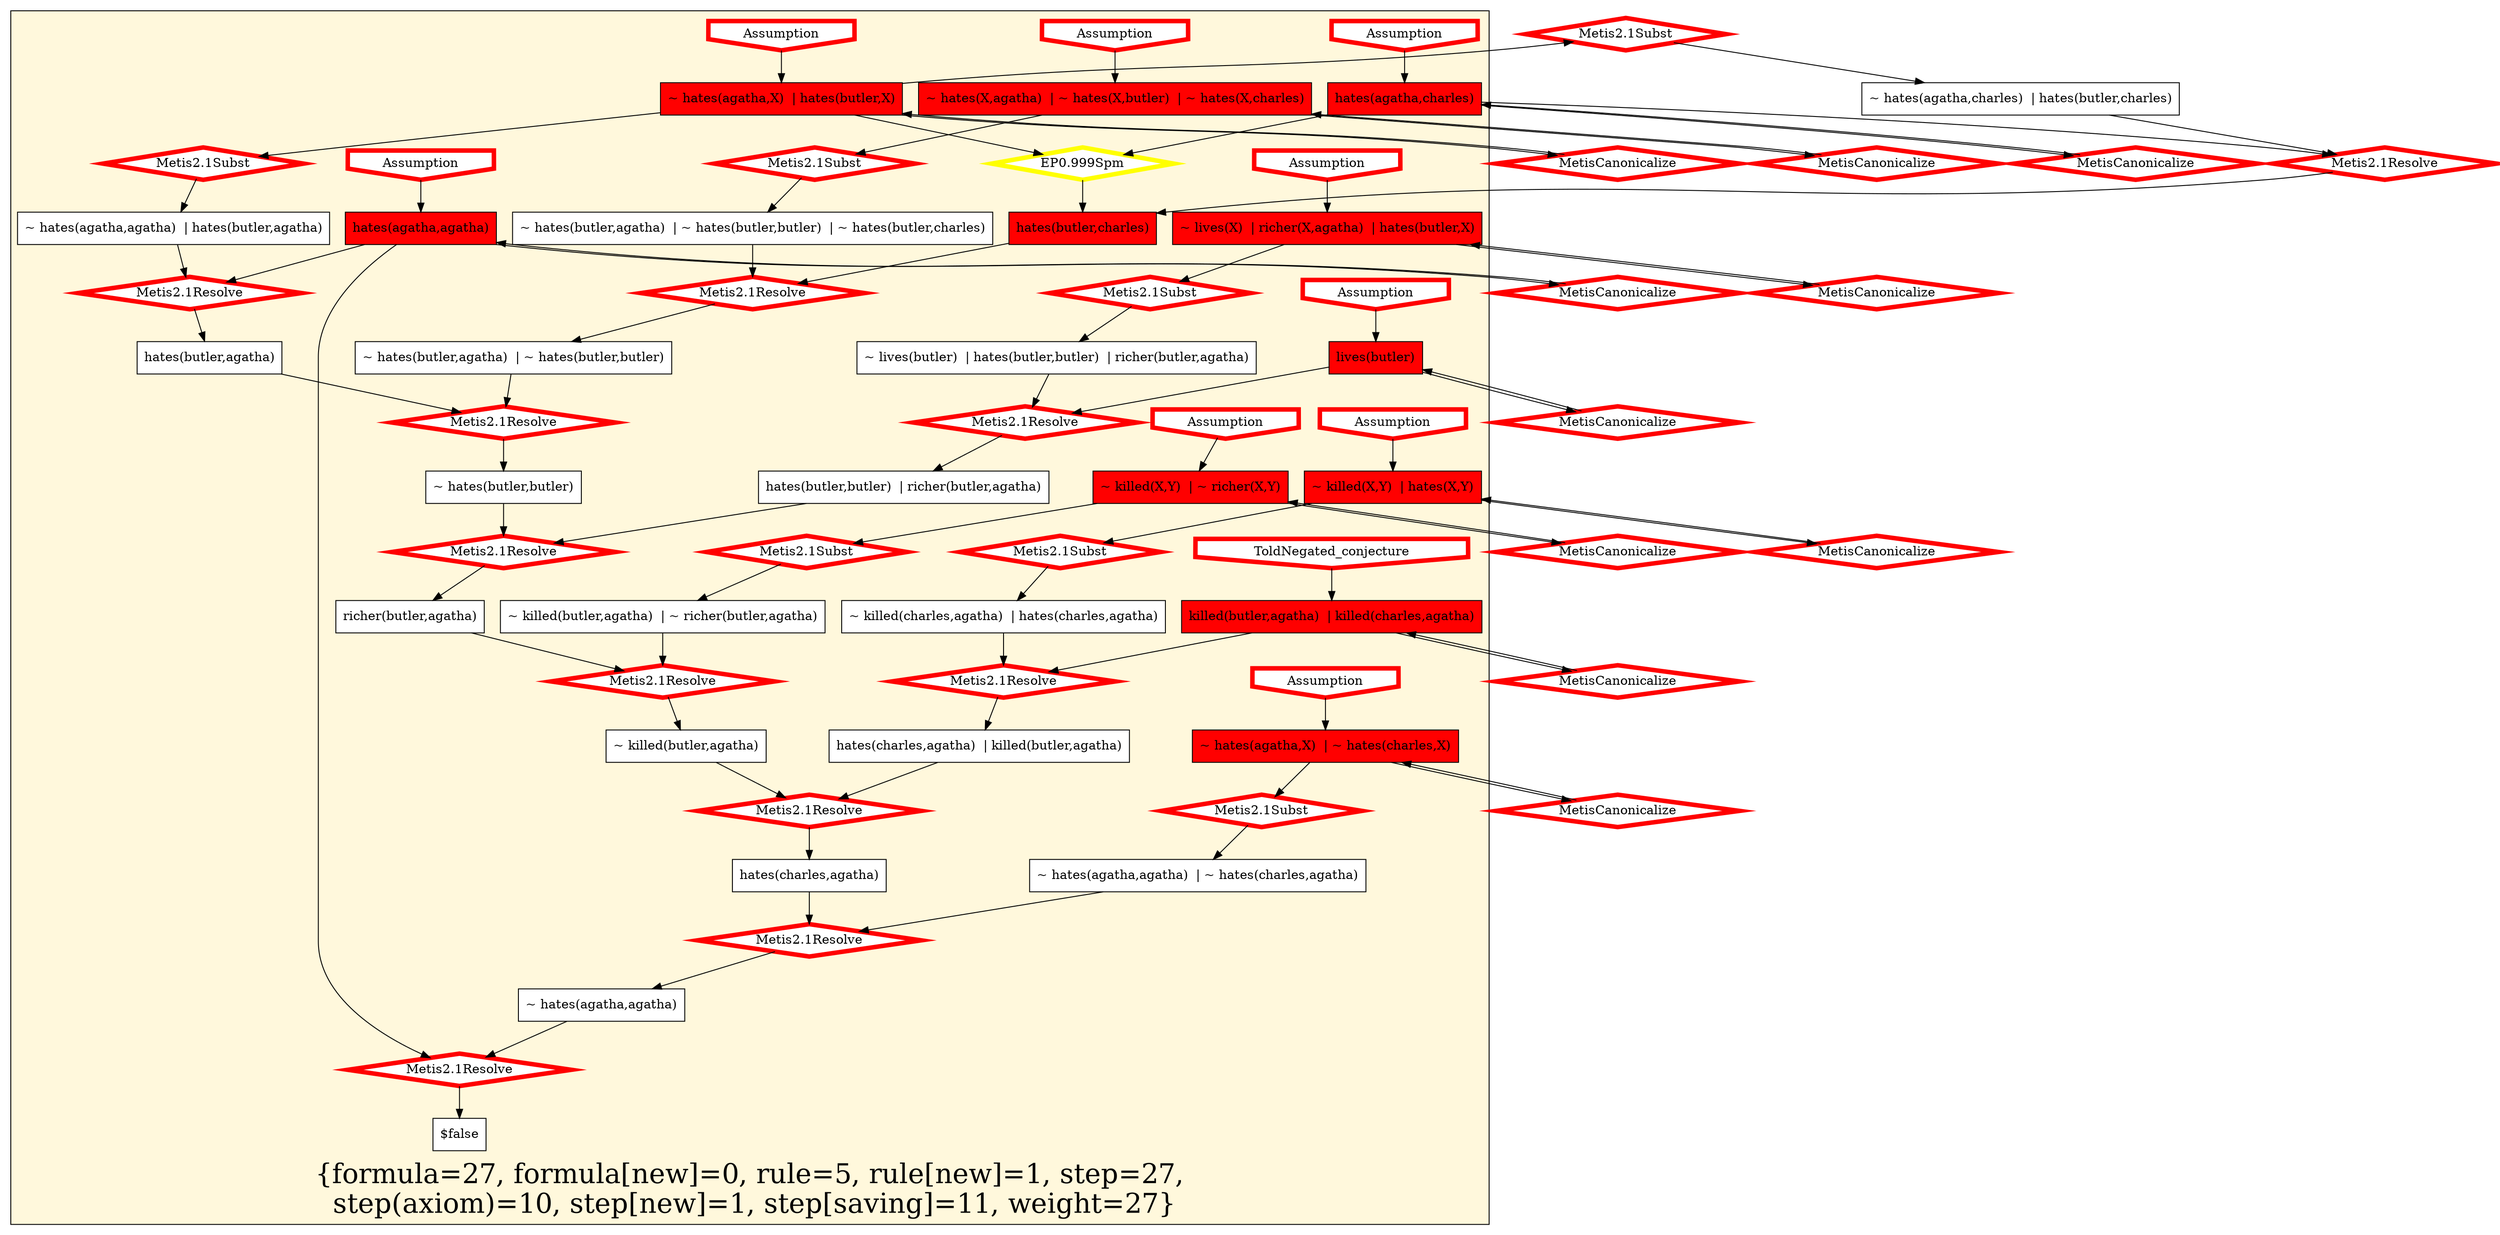 digraph g 
{  
  "x_338" [ URL="http://inference-web.org/proofs/tptp/Solutions/PUZ/PUZ001-1/Metis---2.2/answer.owl#ns_refute_0_19_conclusion" color="black" shape="box" label="hates(agatha,agatha)" fillcolor="red" style="filled"  ];
  "x_234" [ URL="http://inference-web.org/proofs/tptp/Solutions/PUZ/PUZ001-1/Metis---2.2/answer.owl#ns_prove_neither_charles_nor_butler_did_it_conclusion" color="black" shape="box" label="killed(butler,agatha)  | killed(charles,agatha)" fillcolor="red" style="filled"  ];
  "x_300" [ URL="http://inference-web.org/proofs/tptp/Solutions/PUZ/PUZ001-1/Metis---2.2/answer.owl#ns_same_hates_conclusion" color="black" shape="box" label="~ hates(agatha,X)  | hates(butler,X)" fillcolor="red" style="filled"  ];
  "x_283" [ URL="http://inference-web.org/proofs/tptp/Solutions/PUZ/PUZ001-1/Metis---2.2/answer.owl#ns_refute_0_16_conclusion" color="black" shape="box" label="~ hates(X,agatha)  | ~ hates(X,butler)  | ~ hates(X,charles)" fillcolor="red" style="filled"  ];
  "x_279" [ URL="http://inference-web.org/proofs/tptp/Solutions/PUZ/PUZ001-1/Metis---2.2/answer.owl#ns_refute_0_11_conclusion" color="black" shape="box" label="hates(butler,butler)  | richer(butler,agatha)" fillcolor="white" style="filled"  ];
  "x_299" [ URL="http://inference-web.org/proofs/tptp/Solutions/PUZ/PUZ001-1/Metis---2.2/answer.owl#ns_different_hates_conclusion" color="black" shape="box" label="~ hates(agatha,X)  | ~ hates(charles,X)" fillcolor="red" style="filled"  ];
  "x_328" [ URL="http://inference-web.org/proofs/tptp/Solutions/PUZ/PUZ001-1/Metis---2.2/answer.owl#ns_butler_conclusion" color="black" shape="box" label="lives(butler)" fillcolor="red" style="filled"  ];
  "x_309" [ URL="http://inference-web.org/proofs/tptp/Solutions/PUZ/PUZ001-1/Metis---2.2/answer.owl#ns_refute_0_27_conclusion" color="black" shape="box" label="$false" fillcolor="white" style="filled"  ];
  "x_240" [ URL="http://inference-web.org/proofs/tptp/Solutions/PUZ/PUZ001-1/Metis---2.2/answer.owl#ns_refute_0_7_conclusion" color="black" shape="box" label="~ killed(butler,agatha)  | ~ richer(butler,agatha)" fillcolor="white" style="filled"  ];
  "x_241" [ URL="http://inference-web.org/proofs/tptp/Solutions/PUZ/PUZ001-1/Metis---2.2/answer.owl#ns_refute_0_4_conclusion" color="black" shape="box" label="~ killed(charles,agatha)  | hates(charles,agatha)" fillcolor="white" style="filled"  ];
  "x_355" [ URL="http://inference-web.org/proofs/tptp/Solutions/PUZ/PUZ001-1/Metis---2.2/answer.owl#ns_agatha_hates_charles_conclusion" color="black" shape="box" label="hates(agatha,charles)" fillcolor="red" style="filled"  ];
  "x_307" [ URL="http://inference-web.org/proofs/tptp/Solutions/PUZ/PUZ001-1/Metis---2.2/answer.owl#ns_refute_0_1_conclusion" color="black" shape="box" label="~ hates(agatha,agatha)  | ~ hates(charles,agatha)" fillcolor="white" style="filled"  ];
  "x_244" [ URL="http://inference-web.org/proofs/tptp/Solutions/PUZ/PUZ001-1/Metis---2.2/answer.owl#ns_refute_0_24_conclusion" color="black" shape="box" label="~ killed(butler,agatha)" fillcolor="white" style="filled"  ];
  "x_283" [ URL="http://inference-web.org/proofs/tptp/Solutions/PUZ/PUZ001-1/Metis---2.2/answer.owl#ns_no_one_hates_everyone_conclusion" color="black" shape="box" label="~ hates(X,agatha)  | ~ hates(X,butler)  | ~ hates(X,charles)" fillcolor="red" style="filled"  ];
  "x_299" [ URL="http://inference-web.org/proofs/tptp/Solutions/PUZ/PUZ001-1/Metis---2.2/answer.owl#ns_refute_0_0_conclusion" color="black" shape="box" label="~ hates(agatha,X)  | ~ hates(charles,X)" fillcolor="red" style="filled"  ];
  "x_311" [ URL="http://inference-web.org/proofs/tptp/Solutions/PUZ/PUZ001-1/Metis---2.2/answer.owl#ns_refute_0_9_conclusion" color="black" shape="box" label="~ lives(X)  | hates(butler,X)  | richer(X,agatha)" fillcolor="red" style="filled"  ];
  "x_247" [ URL="http://inference-web.org/proofs/tptp/Solutions/PUZ/PUZ001-1/Metis---2.2/answer.owl#ns_refute_0_23_conclusion" color="black" shape="box" label="richer(butler,agatha)" fillcolor="white" style="filled"  ];
  "x_315" [ URL="http://inference-web.org/proofs/tptp/Solutions/PUZ/PUZ001-1/Metis---2.2/answer.owl#ns_refute_0_25_conclusion" color="black" shape="box" label="hates(charles,agatha)" fillcolor="white" style="filled"  ];
  "x_328" [ URL="http://inference-web.org/proofs/tptp/Solutions/PUZ/PUZ001-1/Metis---2.2/answer.owl#ns_refute_0_8_conclusion" color="black" shape="box" label="lives(butler)" fillcolor="red" style="filled"  ];
  "x_234" [ URL="http://inference-web.org/proofs/tptp/Solutions/PUZ/PUZ001-1/Metis---2.2/answer.owl#ns_refute_0_2_conclusion" color="black" shape="box" label="killed(butler,agatha)  | killed(charles,agatha)" fillcolor="red" style="filled"  ];
  "x_278" [ URL="http://inference-web.org/proofs/tptp/Solutions/PUZ/PUZ001-1/Metis---2.2/answer.owl#ns_refute_0_21_conclusion" color="black" shape="box" label="hates(butler,agatha)" fillcolor="white" style="filled"  ];
  "x_300" [ URL="http://inference-web.org/proofs/tptp/Solutions/PUZ/PUZ001-1/EP---1.1/answer.owl#ns_10_conclusion" color="black" shape="box" label="hates(butler,X1)  | ~ hates(agatha,X1)" fillcolor="red" style="filled"  ];
  "x_355" [ URL="http://inference-web.org/proofs/tptp/Solutions/PUZ/PUZ001-1/EP---1.1/answer.owl#ns_8_conclusion" color="black" shape="box" label="hates(agatha,charles)" fillcolor="red" style="filled"  ];
  "x_339" [ URL="http://inference-web.org/proofs/tptp/Solutions/PUZ/PUZ001-1/Metis---2.2/answer.owl#ns_refute_0_6_conclusion" color="black" shape="box" label="~ killed(X,Y)  | ~ richer(X,Y)" fillcolor="red" style="filled"  ];
  "x_311" [ URL="http://inference-web.org/proofs/tptp/Solutions/PUZ/PUZ001-1/Metis---2.2/answer.owl#ns_butler_hates_poor_conclusion" color="black" shape="box" label="~ lives(X)  | richer(X,agatha)  | hates(butler,X)" fillcolor="red" style="filled"  ];
  "x_323" [ URL="http://inference-web.org/proofs/tptp/Solutions/PUZ/PUZ001-1/Metis---2.2/answer.owl#ns_refute_0_26_conclusion" color="black" shape="box" label="~ hates(agatha,agatha)" fillcolor="white" style="filled"  ];
  "x_257" [ URL="http://inference-web.org/proofs/tptp/Solutions/PUZ/PUZ001-1/Metis---2.2/answer.owl#ns_refute_0_17_conclusion" color="black" shape="box" label="~ hates(butler,agatha)  | ~ hates(butler,butler)  | ~ hates(butler,charles)" fillcolor="white" style="filled"  ];
  "x_338" [ URL="http://inference-web.org/proofs/tptp/Solutions/PUZ/PUZ001-1/Metis---2.2/answer.owl#ns_agatha_hates_agatha_conclusion" color="black" shape="box" label="hates(agatha,agatha)" fillcolor="red" style="filled"  ];
  "x_327" [ URL="http://inference-web.org/proofs/tptp/Solutions/PUZ/PUZ001-1/Metis---2.2/answer.owl#ns_refute_0_10_conclusion" color="black" shape="box" label="~ lives(butler)  | hates(butler,butler)  | richer(butler,agatha)" fillcolor="white" style="filled"  ];
  "x_355" [ URL="http://inference-web.org/proofs/tptp/Solutions/PUZ/PUZ001-1/Metis---2.2/answer.owl#ns_refute_0_12_conclusion" color="black" shape="box" label="hates(agatha,charles)" fillcolor="red" style="filled"  ];
  "x_310" [ URL="http://inference-web.org/proofs/tptp/Solutions/PUZ/PUZ001-1/Metis---2.2/answer.owl#ns_refute_0_5_conclusion" color="black" shape="box" label="hates(charles,agatha)  | killed(butler,agatha)" fillcolor="white" style="filled"  ];
  "x_263" [ URL="http://inference-web.org/proofs/tptp/Solutions/PUZ/PUZ001-1/Metis---2.2/answer.owl#ns_refute_0_20_conclusion" color="black" shape="box" label="~ hates(agatha,agatha)  | hates(butler,agatha)" fillcolor="white" style="filled"  ];
  "x_359" [ URL="http://inference-web.org/proofs/tptp/Solutions/PUZ/PUZ001-1/EP---1.1/answer.owl#ns_15_conclusion" color="black" shape="box" label="hates(butler,charles)" fillcolor="red" style="filled"  ];
  "x_266" [ URL="http://inference-web.org/proofs/tptp/Solutions/PUZ/PUZ001-1/Metis---2.2/answer.owl#ns_killer_hates_victim_conclusion" color="black" shape="box" label="~ killed(X,Y)  | hates(X,Y)" fillcolor="red" style="filled"  ];
  "x_359" [ URL="http://inference-web.org/proofs/tptp/Solutions/PUZ/PUZ001-1/Metis---2.2/answer.owl#ns_refute_0_15_conclusion" color="black" shape="box" label="hates(butler,charles)" fillcolor="red" style="filled"  ];
  "x_266" [ URL="http://inference-web.org/proofs/tptp/Solutions/PUZ/PUZ001-1/Metis---2.2/answer.owl#ns_refute_0_3_conclusion" color="black" shape="box" label="~ killed(X,Y)  | hates(X,Y)" fillcolor="red" style="filled"  ];
  "x_363" [ URL="http://inference-web.org/proofs/tptp/Solutions/PUZ/PUZ001-1/Metis---2.2/answer.owl#ns_refute_0_22_conclusion" color="black" shape="box" label="~ hates(butler,butler)" fillcolor="white" style="filled"  ];
  "x_300" [ URL="http://inference-web.org/proofs/tptp/Solutions/PUZ/PUZ001-1/Metis---2.2/answer.owl#ns_refute_0_13_conclusion" color="black" shape="box" label="~ hates(agatha,X)  | hates(butler,X)" fillcolor="red" style="filled"  ];
  "x_275" [ URL="http://inference-web.org/proofs/tptp/Solutions/PUZ/PUZ001-1/Metis---2.2/answer.owl#ns_refute_0_18_conclusion" color="black" shape="box" label="~ hates(butler,agatha)  | ~ hates(butler,butler)" fillcolor="white" style="filled"  ];
  "x_339" [ URL="http://inference-web.org/proofs/tptp/Solutions/PUZ/PUZ001-1/Metis---2.2/answer.owl#ns_poorer_killer_conclusion" color="black" shape="box" label="~ killed(X,Y)  | ~ richer(X,Y)" fillcolor="red" style="filled"  ];
  "x_277" [ URL="http://inference-web.org/proofs/tptp/Solutions/PUZ/PUZ001-1/Metis---2.2/answer.owl#ns_refute_0_14_conclusion" color="black" shape="box" label="~ hates(agatha,charles)  | hates(butler,charles)" fillcolor="white" style="filled"  ];
  "-7f6e1133:12459e1f3c9:-7bfb" [ URL="http://browser.inference-web.org/iwbrowser/BrowseNodeSet?url=http%3A%2F%2Finference-web.org%2Fproofs%2Ftptp%2FSolutions%2FPUZ%2FPUZ001-1%2FMetis---2.2%2Fanswer.owl%23ns_killer_hates_victim" color="red" shape="invhouse" label="Assumption" fillcolor="white" style="filled" penwidth="5"  ];
  "-7f6e1133:12459e1f3c9:-7bfb" -> "x_266";
  "-7f6e1133:12459e1f3c9:-7c16" [ URL="http://browser.inference-web.org/iwbrowser/BrowseNodeSet?url=http%3A%2F%2Finference-web.org%2Fproofs%2Ftptp%2FSolutions%2FPUZ%2FPUZ001-1%2FMetis---2.2%2Fanswer.owl%23ns_agatha_hates_charles" color="red" shape="invhouse" label="Assumption" fillcolor="white" style="filled" penwidth="5"  ];
  "-7f6e1133:12459e1f3c9:-7c16" -> "x_355";
  "-7f6e1133:12459e1f3c9:-7c3e" [ URL="http://browser.inference-web.org/iwbrowser/BrowseNodeSet?url=http%3A%2F%2Finference-web.org%2Fproofs%2Ftptp%2FSolutions%2FPUZ%2FPUZ001-1%2FMetis---2.2%2Fanswer.owl%23ns_refute_0_1" color="red" shape="diamond" label="Metis2.1Subst" fillcolor="white" style="filled" penwidth="5"  ];
  "-7f6e1133:12459e1f3c9:-7c3e" -> "x_307";
  "x_299" -> "-7f6e1133:12459e1f3c9:-7c3e";
  "-7f6e1133:12459e1f3c9:-7c18" [ URL="http://browser.inference-web.org/iwbrowser/BrowseNodeSet?url=http%3A%2F%2Finference-web.org%2Fproofs%2Ftptp%2FSolutions%2FPUZ%2FPUZ001-1%2FMetis---2.2%2Fanswer.owl%23ns_refute_0_12" color="red" shape="diamond" label="MetisCanonicalize" fillcolor="white" style="filled" penwidth="5"  ];
  "-7f6e1133:12459e1f3c9:-7c18" -> "x_355";
  "x_355" -> "-7f6e1133:12459e1f3c9:-7c18";
  "-7f6e1133:12459e1f3c9:-7c36" [ URL="http://browser.inference-web.org/iwbrowser/BrowseNodeSet?url=http%3A%2F%2Finference-web.org%2Fproofs%2Ftptp%2FSolutions%2FPUZ%2FPUZ001-1%2FMetis---2.2%2Fanswer.owl%23ns_refute_0_24" color="red" shape="diamond" label="Metis2.1Resolve" fillcolor="white" style="filled" penwidth="5"  ];
  "-7f6e1133:12459e1f3c9:-7c36" -> "x_244";
  "x_240" -> "-7f6e1133:12459e1f3c9:-7c36";
  "x_247" -> "-7f6e1133:12459e1f3c9:-7c36";
  "-7f6e1133:12459e1f3c9:-7c08" [ URL="http://browser.inference-web.org/iwbrowser/BrowseNodeSet?url=http%3A%2F%2Finference-web.org%2Fproofs%2Ftptp%2FSolutions%2FPUZ%2FPUZ001-1%2FMetis---2.2%2Fanswer.owl%23ns_refute_0_9" color="red" shape="diamond" label="MetisCanonicalize" fillcolor="white" style="filled" penwidth="5"  ];
  "-7f6e1133:12459e1f3c9:-7c08" -> "x_311";
  "x_311" -> "-7f6e1133:12459e1f3c9:-7c08";
  "-7f6e1133:12459e1f3c9:-7c03" [ URL="http://browser.inference-web.org/iwbrowser/BrowseNodeSet?url=http%3A%2F%2Finference-web.org%2Fproofs%2Ftptp%2FSolutions%2FPUZ%2FPUZ001-1%2FMetis---2.2%2Fanswer.owl%23ns_butler" color="red" shape="invhouse" label="Assumption" fillcolor="white" style="filled" penwidth="5"  ];
  "-7f6e1133:12459e1f3c9:-7c03" -> "x_328";
  "-7f6e1133:12459e1f3c9:-7c0d" [ URL="http://browser.inference-web.org/iwbrowser/BrowseNodeSet?url=http%3A%2F%2Finference-web.org%2Fproofs%2Ftptp%2FSolutions%2FPUZ%2FPUZ001-1%2FMetis---2.2%2Fanswer.owl%23ns_refute_0_11" color="red" shape="diamond" label="Metis2.1Resolve" fillcolor="white" style="filled" penwidth="5"  ];
  "-7f6e1133:12459e1f3c9:-7c0d" -> "x_279";
  "x_327" -> "-7f6e1133:12459e1f3c9:-7c0d";
  "x_328" -> "-7f6e1133:12459e1f3c9:-7c0d";
  "-7f6e1133:12459e1f3c9:-7c06" [ URL="http://browser.inference-web.org/iwbrowser/BrowseNodeSet?url=http%3A%2F%2Finference-web.org%2Fproofs%2Ftptp%2FSolutions%2FPUZ%2FPUZ001-1%2FMetis---2.2%2Fanswer.owl%23ns_butler_hates_poor" color="red" shape="invhouse" label="Assumption" fillcolor="white" style="filled" penwidth="5"  ];
  "-7f6e1133:12459e1f3c9:-7c06" -> "x_311";
  "-7f6e1133:12459e1f3c9:-7c44" [ URL="http://browser.inference-web.org/iwbrowser/BrowseNodeSet?url=http%3A%2F%2Finference-web.org%2Fproofs%2Ftptp%2FSolutions%2FPUZ%2FPUZ001-1%2FMetis---2.2%2Fanswer.owl%23answer" color="red" shape="diamond" label="Metis2.1Resolve" fillcolor="white" style="filled" penwidth="5"  ];
  "-7f6e1133:12459e1f3c9:-7c44" -> "x_309";
  "x_323" -> "-7f6e1133:12459e1f3c9:-7c44";
  "x_338" -> "-7f6e1133:12459e1f3c9:-7c44";
  "-7f6e1133:12459e1f3c9:-7c2e" [ URL="http://browser.inference-web.org/iwbrowser/BrowseNodeSet?url=http%3A%2F%2Finference-web.org%2Fproofs%2Ftptp%2FSolutions%2FPUZ%2FPUZ001-1%2FMetis---2.2%2Fanswer.owl%23ns_refute_0_23" color="red" shape="diamond" label="Metis2.1Resolve" fillcolor="white" style="filled" penwidth="5"  ];
  "-7f6e1133:12459e1f3c9:-7c2e" -> "x_247";
  "x_279" -> "-7f6e1133:12459e1f3c9:-7c2e";
  "x_363" -> "-7f6e1133:12459e1f3c9:-7c2e";
  "-7f6e1133:12459e1f3c9:-7c15" [ URL="http://browser.inference-web.org/iwbrowser/BrowseNodeSet?url=http%3A%2F%2Finference-web.org%2Fproofs%2Ftptp%2FSolutions%2FPUZ%2FPUZ001-1%2FMetis---2.2%2Fanswer.owl%23ns_refute_0_21" color="red" shape="diamond" label="Metis2.1Resolve" fillcolor="white" style="filled" penwidth="5"  ];
  "-7f6e1133:12459e1f3c9:-7c15" -> "x_278";
  "x_263" -> "-7f6e1133:12459e1f3c9:-7c15";
  "x_338" -> "-7f6e1133:12459e1f3c9:-7c15";
  "-7f6e1133:12459e1f3c9:-7c21" [ URL="http://browser.inference-web.org/iwbrowser/BrowseNodeSet?url=http%3A%2F%2Finference-web.org%2Fproofs%2Ftptp%2FSolutions%2FPUZ%2FPUZ001-1%2FMetis---2.2%2Fanswer.owl%23ns_no_one_hates_everyone" color="red" shape="invhouse" label="Assumption" fillcolor="white" style="filled" penwidth="5"  ];
  "-7f6e1133:12459e1f3c9:-7c21" -> "x_283";
  "-7f6e1133:12459e1f3c9:-7c23" [ URL="http://browser.inference-web.org/iwbrowser/BrowseNodeSet?url=http%3A%2F%2Finference-web.org%2Fproofs%2Ftptp%2FSolutions%2FPUZ%2FPUZ001-1%2FMetis---2.2%2Fanswer.owl%23ns_refute_0_16" color="red" shape="diamond" label="MetisCanonicalize" fillcolor="white" style="filled" penwidth="5"  ];
  "-7f6e1133:12459e1f3c9:-7c23" -> "x_283";
  "x_283" -> "-7f6e1133:12459e1f3c9:-7c23";
  "-7f6e1133:12459e1f3c9:-7c3a" [ URL="http://browser.inference-web.org/iwbrowser/BrowseNodeSet?url=http%3A%2F%2Finference-web.org%2Fproofs%2Ftptp%2FSolutions%2FPUZ%2FPUZ001-1%2FMetis---2.2%2Fanswer.owl%23ns_different_hates" color="red" shape="invhouse" label="Assumption" fillcolor="white" style="filled" penwidth="5"  ];
  "-7f6e1133:12459e1f3c9:-7c3a" -> "x_299";
  "-7f6e1133:12459e1f3c9:-7bf8" [ URL="http://browser.inference-web.org/iwbrowser/BrowseNodeSet?url=http%3A%2F%2Finference-web.org%2Fproofs%2Ftptp%2FSolutions%2FPUZ%2FPUZ001-1%2FMetis---2.2%2Fanswer.owl%23ns_prove_neither_charles_nor_butler_did_it" color="red" shape="invhouse" label="ToldNegated_conjecture" fillcolor="white" style="filled" penwidth="5"  ];
  "-7f6e1133:12459e1f3c9:-7bf8" -> "x_234";
  "-7f6e1133:12459e1f3c9:-7c25" [ URL="http://browser.inference-web.org/iwbrowser/BrowseNodeSet?url=http%3A%2F%2Finference-web.org%2Fproofs%2Ftptp%2FSolutions%2FPUZ%2FPUZ001-1%2FMetis---2.2%2Fanswer.owl%23ns_refute_0_17" color="red" shape="diamond" label="Metis2.1Subst" fillcolor="white" style="filled" penwidth="5"  ];
  "-7f6e1133:12459e1f3c9:-7c25" -> "x_257";
  "x_283" -> "-7f6e1133:12459e1f3c9:-7c25";
  "-7f6e1133:12459e1f3c9:-7c3c" [ URL="http://browser.inference-web.org/iwbrowser/BrowseNodeSet?url=http%3A%2F%2Finference-web.org%2Fproofs%2Ftptp%2FSolutions%2FPUZ%2FPUZ001-1%2FMetis---2.2%2Fanswer.owl%23ns_refute_0_0" color="red" shape="diamond" label="MetisCanonicalize" fillcolor="white" style="filled" penwidth="5"  ];
  "-7f6e1133:12459e1f3c9:-7c3c" -> "x_299";
  "x_299" -> "-7f6e1133:12459e1f3c9:-7c3c";
  "-7f6e1133:12459e1f3c9:-7c19" [ URL="http://browser.inference-web.org/iwbrowser/BrowseNodeSet?url=http%3A%2F%2Finference-web.org%2Fproofs%2Ftptp%2FSolutions%2FPUZ%2FPUZ001-1%2FMetis---2.2%2Fanswer.owl%23ns_same_hates" color="red" shape="invhouse" label="Assumption" fillcolor="white" style="filled" penwidth="5"  ];
  "-7f6e1133:12459e1f3c9:-7c19" -> "x_300";
  "-7f6e1133:12459e1f3c9:-7c33" [ URL="http://browser.inference-web.org/iwbrowser/BrowseNodeSet?url=http%3A%2F%2Finference-web.org%2Fproofs%2Ftptp%2FSolutions%2FPUZ%2FPUZ001-1%2FMetis---2.2%2Fanswer.owl%23ns_refute_0_7" color="red" shape="diamond" label="Metis2.1Subst" fillcolor="white" style="filled" penwidth="5"  ];
  "-7f6e1133:12459e1f3c9:-7c33" -> "x_240";
  "x_339" -> "-7f6e1133:12459e1f3c9:-7c33";
  "-7f6e1133:12459e1f3c9:-7c39" [ URL="http://browser.inference-web.org/iwbrowser/BrowseNodeSet?url=http%3A%2F%2Finference-web.org%2Fproofs%2Ftptp%2FSolutions%2FPUZ%2FPUZ001-1%2FMetis---2.2%2Fanswer.owl%23ns_refute_0_25" color="red" shape="diamond" label="Metis2.1Resolve" fillcolor="white" style="filled" penwidth="5"  ];
  "-7f6e1133:12459e1f3c9:-7c39" -> "x_315";
  "x_244" -> "-7f6e1133:12459e1f3c9:-7c39";
  "x_310" -> "-7f6e1133:12459e1f3c9:-7c39";
  "-7f6e1133:12459e1f3c9:-7c02" [ URL="http://browser.inference-web.org/iwbrowser/BrowseNodeSet?url=http%3A%2F%2Finference-web.org%2Fproofs%2Ftptp%2FSolutions%2FPUZ%2FPUZ001-1%2FMetis---2.2%2Fanswer.owl%23ns_refute_0_5" color="red" shape="diamond" label="Metis2.1Resolve" fillcolor="white" style="filled" penwidth="5"  ];
  "-7f6e1133:12459e1f3c9:-7c02" -> "x_310";
  "x_234" -> "-7f6e1133:12459e1f3c9:-7c02";
  "x_241" -> "-7f6e1133:12459e1f3c9:-7c02";
  "-7f6e1133:12459e1f3c9:-7c0a" [ URL="http://browser.inference-web.org/iwbrowser/BrowseNodeSet?url=http%3A%2F%2Finference-web.org%2Fproofs%2Ftptp%2FSolutions%2FPUZ%2FPUZ001-1%2FMetis---2.2%2Fanswer.owl%23ns_refute_0_10" color="red" shape="diamond" label="Metis2.1Subst" fillcolor="white" style="filled" penwidth="5"  ];
  "-7f6e1133:12459e1f3c9:-7c0a" -> "x_327";
  "x_311" -> "-7f6e1133:12459e1f3c9:-7c0a";
  "-7f6e1133:12459e1f3c9:-7c05" [ URL="http://browser.inference-web.org/iwbrowser/BrowseNodeSet?url=http%3A%2F%2Finference-web.org%2Fproofs%2Ftptp%2FSolutions%2FPUZ%2FPUZ001-1%2FMetis---2.2%2Fanswer.owl%23ns_refute_0_8" color="red" shape="diamond" label="MetisCanonicalize" fillcolor="white" style="filled" penwidth="5"  ];
  "-7f6e1133:12459e1f3c9:-7c05" -> "x_328";
  "x_328" -> "-7f6e1133:12459e1f3c9:-7c05";
  "-7f6e1133:12459e1f3c9:-7c0e" [ URL="http://browser.inference-web.org/iwbrowser/BrowseNodeSet?url=http%3A%2F%2Finference-web.org%2Fproofs%2Ftptp%2FSolutions%2FPUZ%2FPUZ001-1%2FMetis---2.2%2Fanswer.owl%23ns_agatha_hates_agatha" color="red" shape="invhouse" label="Assumption" fillcolor="white" style="filled" penwidth="5"  ];
  "-7f6e1133:12459e1f3c9:-7c0e" -> "x_338";
  "-7f6e1133:12459e1f3c9:-7bfd" [ URL="http://browser.inference-web.org/iwbrowser/BrowseNodeSet?url=http%3A%2F%2Finference-web.org%2Fproofs%2Ftptp%2FSolutions%2FPUZ%2FPUZ001-1%2FMetis---2.2%2Fanswer.owl%23ns_refute_0_3" color="red" shape="diamond" label="MetisCanonicalize" fillcolor="white" style="filled" penwidth="5"  ];
  "-7f6e1133:12459e1f3c9:-7bfd" -> "x_266";
  "x_266" -> "-7f6e1133:12459e1f3c9:-7bfd";
  "-7f6e1133:12459e1f3c9:-7c41" [ URL="http://browser.inference-web.org/iwbrowser/BrowseNodeSet?url=http%3A%2F%2Finference-web.org%2Fproofs%2Ftptp%2FSolutions%2FPUZ%2FPUZ001-1%2FMetis---2.2%2Fanswer.owl%23ns_refute_0_26" color="red" shape="diamond" label="Metis2.1Resolve" fillcolor="white" style="filled" penwidth="5"  ];
  "-7f6e1133:12459e1f3c9:-7c41" -> "x_323";
  "x_307" -> "-7f6e1133:12459e1f3c9:-7c41";
  "x_315" -> "-7f6e1133:12459e1f3c9:-7c41";
  "-7f6e1133:12459e1f3c9:-7bff" [ URL="http://browser.inference-web.org/iwbrowser/BrowseNodeSet?url=http%3A%2F%2Finference-web.org%2Fproofs%2Ftptp%2FSolutions%2FPUZ%2FPUZ001-1%2FMetis---2.2%2Fanswer.owl%23ns_refute_0_4" color="red" shape="diamond" label="Metis2.1Subst" fillcolor="white" style="filled" penwidth="5"  ];
  "-7f6e1133:12459e1f3c9:-7bff" -> "x_241";
  "x_266" -> "-7f6e1133:12459e1f3c9:-7bff";
  "-7f6e1133:12459e1f3c9:-7c1b" [ URL="http://browser.inference-web.org/iwbrowser/BrowseNodeSet?url=http%3A%2F%2Finference-web.org%2Fproofs%2Ftptp%2FSolutions%2FPUZ%2FPUZ001-1%2FMetis---2.2%2Fanswer.owl%23ns_refute_0_13" color="red" shape="diamond" label="MetisCanonicalize" fillcolor="white" style="filled" penwidth="5"  ];
  "-7f6e1133:12459e1f3c9:-7c1b" -> "x_300";
  "x_300" -> "-7f6e1133:12459e1f3c9:-7c1b";
  "-7f6e1133:12459e1f3c9:-7c10" [ URL="http://browser.inference-web.org/iwbrowser/BrowseNodeSet?url=http%3A%2F%2Finference-web.org%2Fproofs%2Ftptp%2FSolutions%2FPUZ%2FPUZ001-1%2FMetis---2.2%2Fanswer.owl%23ns_refute_0_19" color="red" shape="diamond" label="MetisCanonicalize" fillcolor="white" style="filled" penwidth="5"  ];
  "-7f6e1133:12459e1f3c9:-7c10" -> "x_338";
  "x_338" -> "-7f6e1133:12459e1f3c9:-7c10";
  "-7f6e1133:12459e1f3c9:-7c1d" [ URL="http://browser.inference-web.org/iwbrowser/BrowseNodeSet?url=http%3A%2F%2Finference-web.org%2Fproofs%2Ftptp%2FSolutions%2FPUZ%2FPUZ001-1%2FMetis---2.2%2Fanswer.owl%23ns_refute_0_14" color="red" shape="diamond" label="Metis2.1Subst" fillcolor="white" style="filled" penwidth="5"  ];
  "-7f6e1133:12459e1f3c9:-7c1d" -> "x_277";
  "x_300" -> "-7f6e1133:12459e1f3c9:-7c1d";
  "-7f6e1133:12459e1f3c9:-7c12" [ URL="http://browser.inference-web.org/iwbrowser/BrowseNodeSet?url=http%3A%2F%2Finference-web.org%2Fproofs%2Ftptp%2FSolutions%2FPUZ%2FPUZ001-1%2FMetis---2.2%2Fanswer.owl%23ns_refute_0_20" color="red" shape="diamond" label="Metis2.1Subst" fillcolor="white" style="filled" penwidth="5"  ];
  "-7f6e1133:12459e1f3c9:-7c12" -> "x_263";
  "x_300" -> "-7f6e1133:12459e1f3c9:-7c12";
  "-7f6e1133:12459e1f3c9:-7c2b" [ URL="http://browser.inference-web.org/iwbrowser/BrowseNodeSet?url=http%3A%2F%2Finference-web.org%2Fproofs%2Ftptp%2FSolutions%2FPUZ%2FPUZ001-1%2FMetis---2.2%2Fanswer.owl%23ns_refute_0_22" color="red" shape="diamond" label="Metis2.1Resolve" fillcolor="white" style="filled" penwidth="5"  ];
  "-7f6e1133:12459e1f3c9:-7c2b" -> "x_363";
  "x_275" -> "-7f6e1133:12459e1f3c9:-7c2b";
  "x_278" -> "-7f6e1133:12459e1f3c9:-7c2b";
  "-7f6e1133:12459e1f3c9:-7c31" [ URL="http://browser.inference-web.org/iwbrowser/BrowseNodeSet?url=http%3A%2F%2Finference-web.org%2Fproofs%2Ftptp%2FSolutions%2FPUZ%2FPUZ001-1%2FMetis---2.2%2Fanswer.owl%23ns_refute_0_6" color="red" shape="diamond" label="MetisCanonicalize" fillcolor="white" style="filled" penwidth="5"  ];
  "-7f6e1133:12459e1f3c9:-7c31" -> "x_339";
  "x_339" -> "-7f6e1133:12459e1f3c9:-7c31";
  "-7f6e1133:12459e1f3c9:-7bfa" [ URL="http://browser.inference-web.org/iwbrowser/BrowseNodeSet?url=http%3A%2F%2Finference-web.org%2Fproofs%2Ftptp%2FSolutions%2FPUZ%2FPUZ001-1%2FMetis---2.2%2Fanswer.owl%23ns_refute_0_2" color="red" shape="diamond" label="MetisCanonicalize" fillcolor="white" style="filled" penwidth="5"  ];
  "-7f6e1133:12459e1f3c9:-7bfa" -> "x_234";
  "x_234" -> "-7f6e1133:12459e1f3c9:-7bfa";
  "-7f6e1133:12459e1f3c9:-7bed" [ URL="http://browser.inference-web.org/iwbrowser/BrowseNodeSet?url=http%3A%2F%2Finference-web.org%2Fproofs%2Ftptp%2FSolutions%2FPUZ%2FPUZ001-1%2FEP---1.1%2Fanswer.owl%23ns_15" color="yellow" shape="diamond" label="EP0.999Spm" fillcolor="white" style="filled" penwidth="5"  ];
  "-7f6e1133:12459e1f3c9:-7bed" -> "x_359";
  "x_300" -> "-7f6e1133:12459e1f3c9:-7bed";
  "x_355" -> "-7f6e1133:12459e1f3c9:-7bed";
  "-7f6e1133:12459e1f3c9:-7c20" [ URL="http://browser.inference-web.org/iwbrowser/BrowseNodeSet?url=http%3A%2F%2Finference-web.org%2Fproofs%2Ftptp%2FSolutions%2FPUZ%2FPUZ001-1%2FMetis---2.2%2Fanswer.owl%23ns_refute_0_15" color="red" shape="diamond" label="Metis2.1Resolve" fillcolor="white" style="filled" penwidth="5"  ];
  "-7f6e1133:12459e1f3c9:-7c20" -> "x_359";
  "x_277" -> "-7f6e1133:12459e1f3c9:-7c20";
  "x_355" -> "-7f6e1133:12459e1f3c9:-7c20";
  "-7f6e1133:12459e1f3c9:-7c28" [ URL="http://browser.inference-web.org/iwbrowser/BrowseNodeSet?url=http%3A%2F%2Finference-web.org%2Fproofs%2Ftptp%2FSolutions%2FPUZ%2FPUZ001-1%2FMetis---2.2%2Fanswer.owl%23ns_refute_0_18" color="red" shape="diamond" label="Metis2.1Resolve" fillcolor="white" style="filled" penwidth="5"  ];
  "-7f6e1133:12459e1f3c9:-7c28" -> "x_275";
  "x_257" -> "-7f6e1133:12459e1f3c9:-7c28";
  "x_359" -> "-7f6e1133:12459e1f3c9:-7c28";
  "-7f6e1133:12459e1f3c9:-7c2f" [ URL="http://browser.inference-web.org/iwbrowser/BrowseNodeSet?url=http%3A%2F%2Finference-web.org%2Fproofs%2Ftptp%2FSolutions%2FPUZ%2FPUZ001-1%2FMetis---2.2%2Fanswer.owl%23ns_poorer_killer" color="red" shape="invhouse" label="Assumption" fillcolor="white" style="filled" penwidth="5"  ];
  "-7f6e1133:12459e1f3c9:-7c2f" -> "x_339";
  
 subgraph cluster_opt 
{ labelloc=b label="{formula=27, formula[new]=0, rule=5, rule[new]=1, step=27,\n step(axiom)=10, step[new]=1, step[saving]=11, weight=27}" 
 fontsize=30 fillcolor=cornsilk style=filled 
  x_275 ;
 x_339 ;
 x_279 ;
 x_338 ;
 x_278 ;
 x_283 ;
 x_327 ;
 x_257 ;
 x_263 ;
 x_323 ;
 x_266 ;
 x_328 ;
 x_307 ;
 x_309 ;
 x_234 ;
 x_311 ;
 x_310 ;
 x_315 ;
 x_359 ;
 x_355 ;
 x_247 ;
 x_244 ;
 x_299 ;
 x_300 ;
 x_240 ;
 x_363 ;
 x_241 ;
 "-7f6e1133:12459e1f3c9:-7bfb" ;
 "-7f6e1133:12459e1f3c9:-7c16" ;
 "-7f6e1133:12459e1f3c9:-7c3e" ;
 "-7f6e1133:12459e1f3c9:-7c36" ;
 "-7f6e1133:12459e1f3c9:-7c03" ;
 "-7f6e1133:12459e1f3c9:-7c06" ;
 "-7f6e1133:12459e1f3c9:-7c0d" ;
 "-7f6e1133:12459e1f3c9:-7c44" ;
 "-7f6e1133:12459e1f3c9:-7c2e" ;
 "-7f6e1133:12459e1f3c9:-7c15" ;
 "-7f6e1133:12459e1f3c9:-7c21" ;
 "-7f6e1133:12459e1f3c9:-7c3a" ;
 "-7f6e1133:12459e1f3c9:-7bf8" ;
 "-7f6e1133:12459e1f3c9:-7c25" ;
 "-7f6e1133:12459e1f3c9:-7c19" ;
 "-7f6e1133:12459e1f3c9:-7c33" ;
 "-7f6e1133:12459e1f3c9:-7c39" ;
 "-7f6e1133:12459e1f3c9:-7c02" ;
 "-7f6e1133:12459e1f3c9:-7c0a" ;
 "-7f6e1133:12459e1f3c9:-7c0e" ;
 "-7f6e1133:12459e1f3c9:-7c41" ;
 "-7f6e1133:12459e1f3c9:-7bff" ;
 "-7f6e1133:12459e1f3c9:-7c12" ;
 "-7f6e1133:12459e1f3c9:-7c2b" ;
 "-7f6e1133:12459e1f3c9:-7bed" ;
 "-7f6e1133:12459e1f3c9:-7c2f" ;
 "-7f6e1133:12459e1f3c9:-7c28" ;
 
}
 
}
